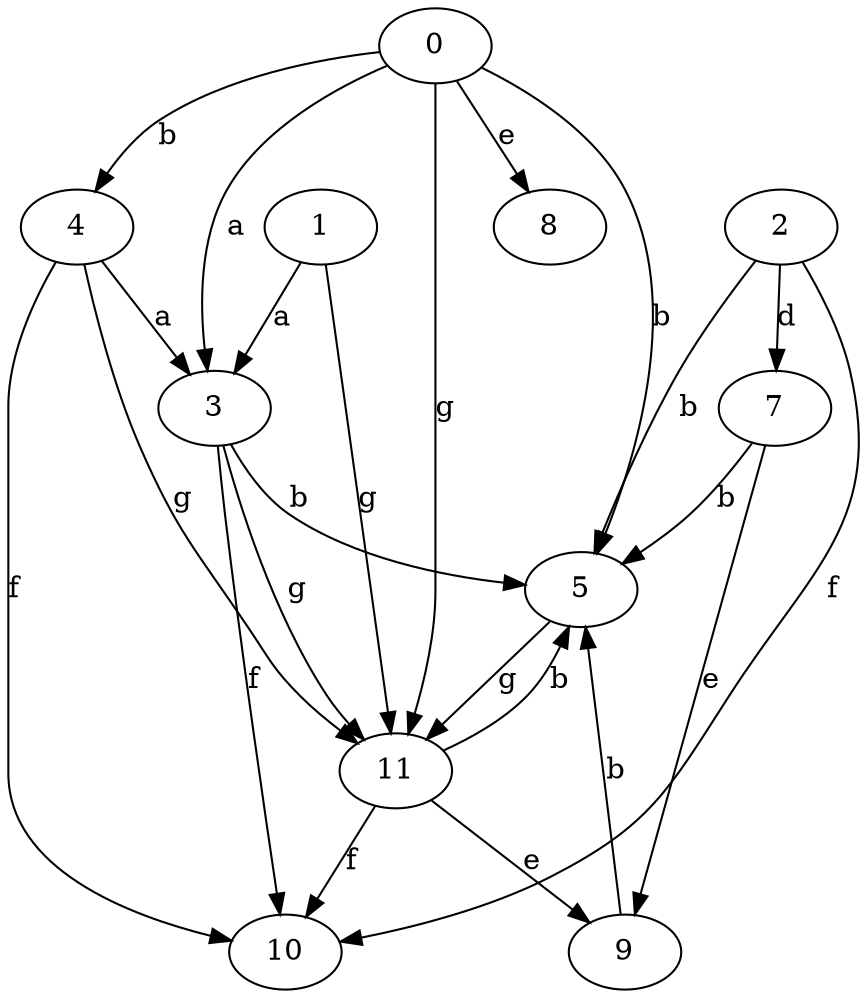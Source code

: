 strict digraph  {
2;
3;
0;
4;
5;
7;
1;
8;
9;
10;
11;
2 -> 5  [label=b];
2 -> 7  [label=d];
2 -> 10  [label=f];
3 -> 5  [label=b];
3 -> 10  [label=f];
3 -> 11  [label=g];
0 -> 3  [label=a];
0 -> 4  [label=b];
0 -> 5  [label=b];
0 -> 8  [label=e];
0 -> 11  [label=g];
4 -> 3  [label=a];
4 -> 10  [label=f];
4 -> 11  [label=g];
5 -> 11  [label=g];
7 -> 5  [label=b];
7 -> 9  [label=e];
1 -> 3  [label=a];
1 -> 11  [label=g];
9 -> 5  [label=b];
11 -> 5  [label=b];
11 -> 9  [label=e];
11 -> 10  [label=f];
}
